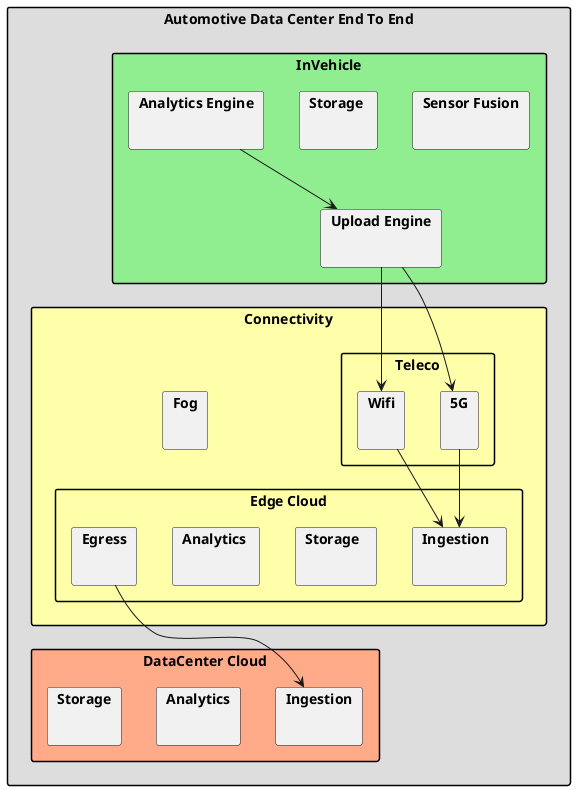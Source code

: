 @startuml
skinparam packageStyle rect

top to bottom direction
package "Automotive Data Center End To End" #dddddd {
  package "DataCenter Cloud" #ffaa88 {
      package Ingestion { }
      package Analytics { }
      package Storage { }
  }
  package Connectivity #ffffaa {
    package Teleco {
        package 5G { }
        package Wifi { }
    }
    package "Edge Cloud" {
      package "Ingestion  " { }
      package "Storage  " { }
      package "Analytics " { }
      package "Egress" { }
    }
    package Fog { }
  }
  package InVehicle #lightgreen {
      package "Sensor Fusion" { }
      package "Storage " { }
      package "Analytics Engine" { }
      package "Upload Engine" { }
      "Analytics Engine" --> "Upload Engine"
   }
}
"Upload Engine" --> "5G"
"Upload Engine" --> "Wifi"
"5G" --> "Ingestion  "
"Wifi" --> "Ingestion  "
"Egress" --> Ingestion

@enduml

"Upload Engine" needs to be intelligent to send data at the best times.

"Edge Cloud" can be owned by Telecos or by the Automotive companies
Ford is building a couple of 10 MW data centers in Michigan
"Edge cloud" is a edge data center that is implemented with a cloud.
